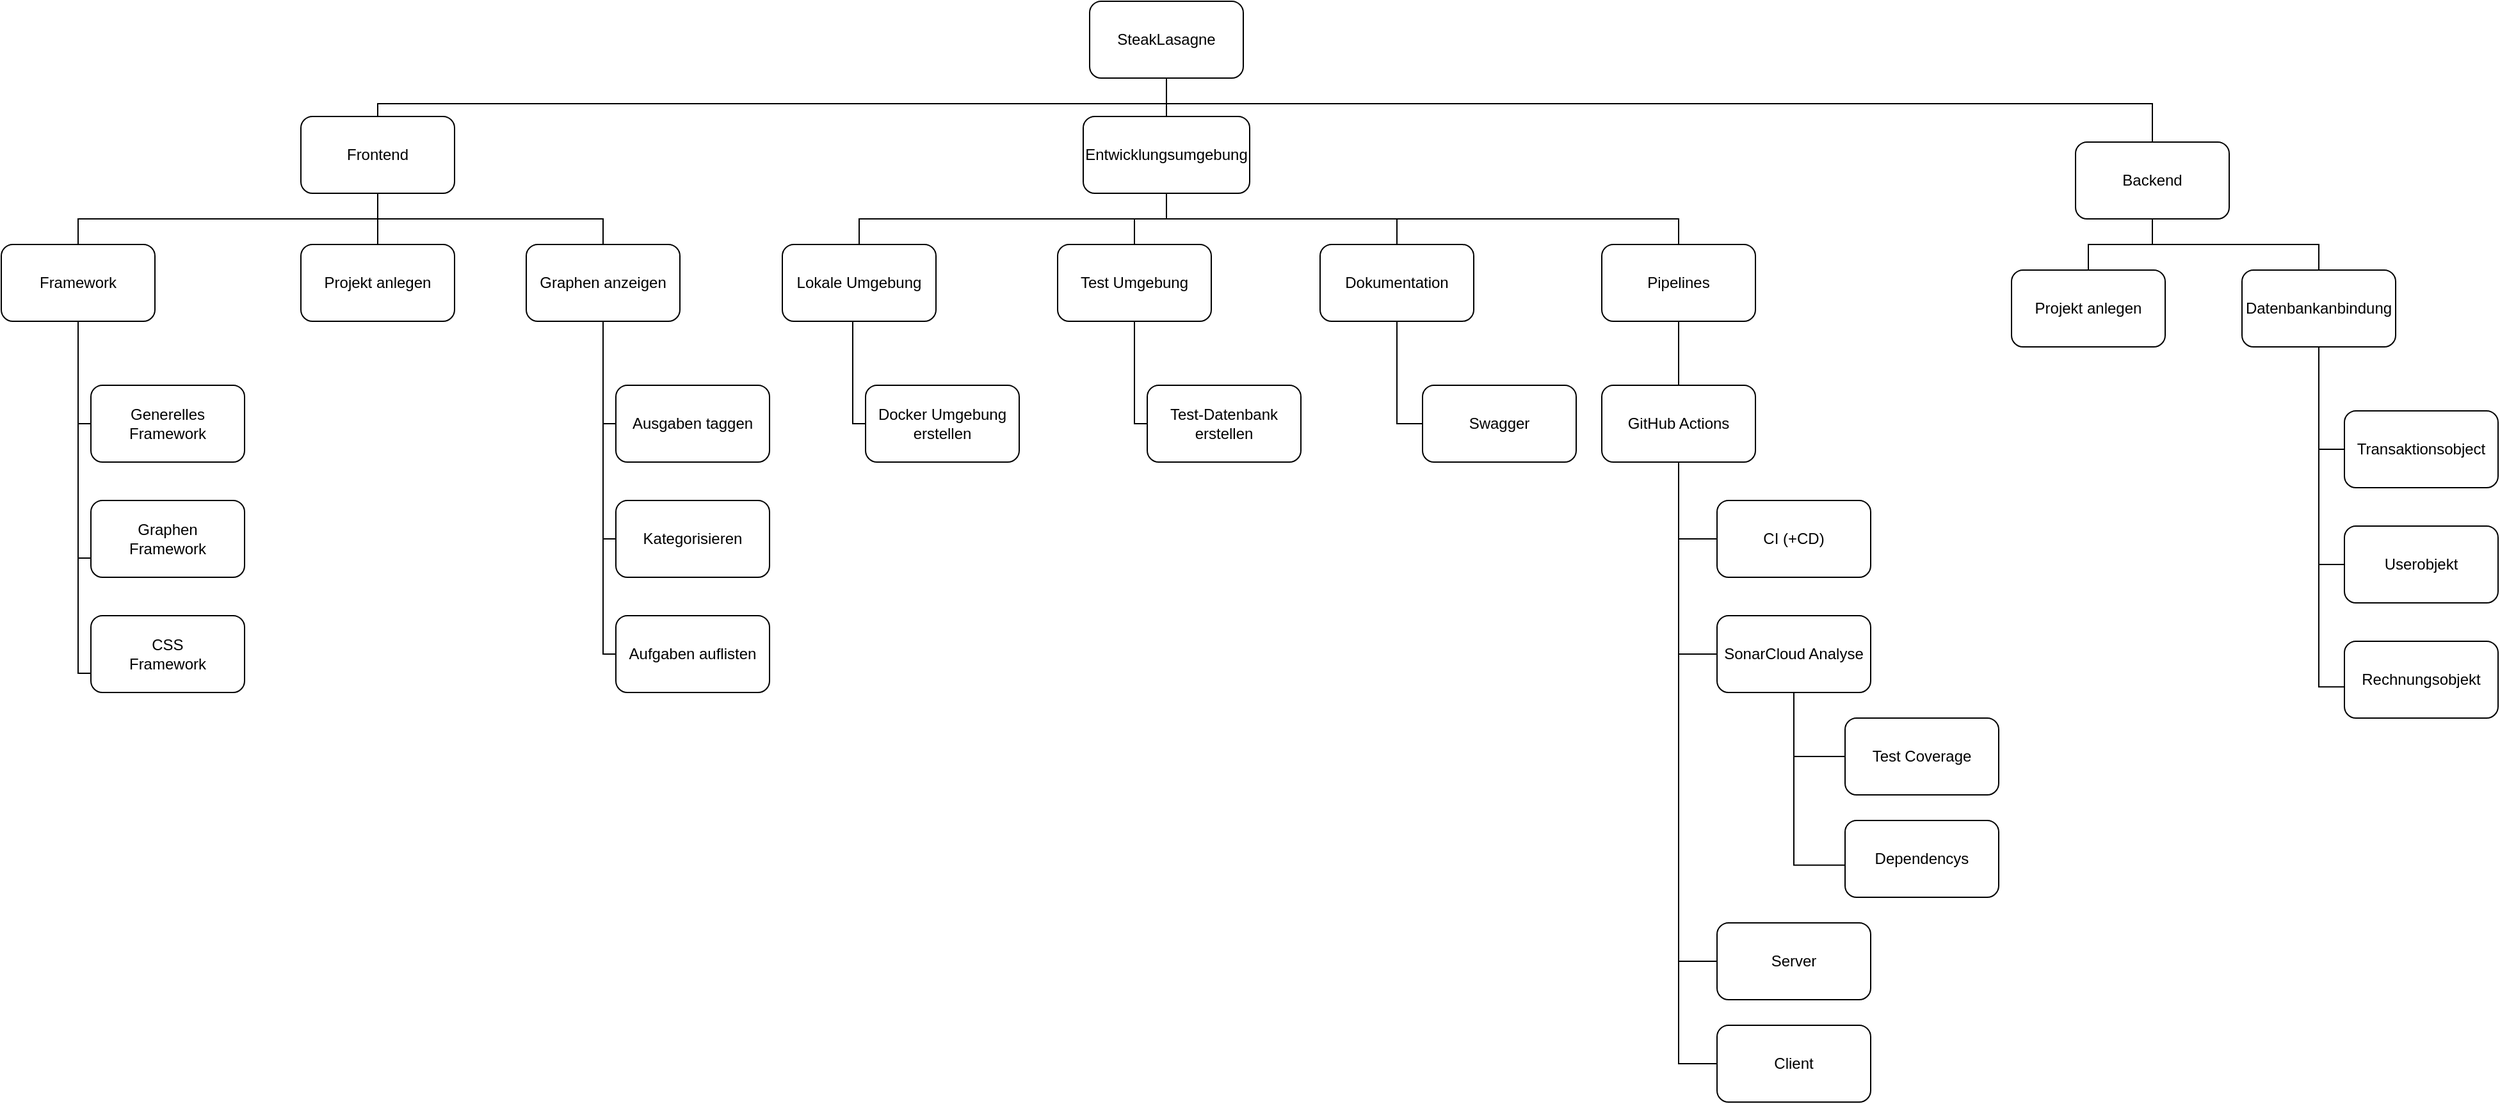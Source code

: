 <mxfile version="17.2.4" type="device"><diagram id="SemG2U98yj8WvCPkfZzr" name="Seite-1"><mxGraphModel dx="1016" dy="704" grid="1" gridSize="10" guides="1" tooltips="1" connect="1" arrows="1" fold="1" page="1" pageScale="1" pageWidth="3300" pageHeight="4681" math="0" shadow="0"><root><mxCell id="0"/><mxCell id="1" parent="0"/><mxCell id="xiHRsUx3GO18J1FnhH-D-4" style="edgeStyle=orthogonalEdgeStyle;rounded=0;orthogonalLoop=1;jettySize=auto;html=1;endArrow=none;endFill=0;entryX=0.5;entryY=0;entryDx=0;entryDy=0;" edge="1" parent="1" source="xiHRsUx3GO18J1FnhH-D-1" target="xiHRsUx3GO18J1FnhH-D-3"><mxGeometry relative="1" as="geometry"><Array as="points"><mxPoint x="1640" y="130"/><mxPoint x="2410" y="130"/></Array></mxGeometry></mxCell><mxCell id="xiHRsUx3GO18J1FnhH-D-5" style="edgeStyle=orthogonalEdgeStyle;rounded=0;orthogonalLoop=1;jettySize=auto;html=1;entryX=0.5;entryY=0;entryDx=0;entryDy=0;endArrow=none;endFill=0;" edge="1" parent="1" source="xiHRsUx3GO18J1FnhH-D-1" target="xiHRsUx3GO18J1FnhH-D-2"><mxGeometry relative="1" as="geometry"><Array as="points"><mxPoint x="1640" y="130"/><mxPoint x="1024" y="130"/></Array></mxGeometry></mxCell><mxCell id="xiHRsUx3GO18J1FnhH-D-16" value="" style="edgeStyle=orthogonalEdgeStyle;rounded=0;orthogonalLoop=1;jettySize=auto;html=1;endArrow=none;endFill=0;" edge="1" parent="1" source="xiHRsUx3GO18J1FnhH-D-1" target="xiHRsUx3GO18J1FnhH-D-15"><mxGeometry relative="1" as="geometry"/></mxCell><mxCell id="xiHRsUx3GO18J1FnhH-D-1" value="SteakLasagne&lt;br&gt;" style="rounded=1;whiteSpace=wrap;html=1;fillColor=none;" vertex="1" parent="1"><mxGeometry x="1580" y="50" width="120" height="60" as="geometry"/></mxCell><mxCell id="xiHRsUx3GO18J1FnhH-D-13" style="edgeStyle=orthogonalEdgeStyle;rounded=0;orthogonalLoop=1;jettySize=auto;html=1;entryX=0.5;entryY=0;entryDx=0;entryDy=0;endArrow=none;endFill=0;" edge="1" parent="1" source="xiHRsUx3GO18J1FnhH-D-2" target="xiHRsUx3GO18J1FnhH-D-6"><mxGeometry relative="1" as="geometry"><Array as="points"><mxPoint x="1024" y="220"/><mxPoint x="790" y="220"/></Array></mxGeometry></mxCell><mxCell id="xiHRsUx3GO18J1FnhH-D-28" value="" style="edgeStyle=orthogonalEdgeStyle;rounded=0;orthogonalLoop=1;jettySize=auto;html=1;endArrow=none;endFill=0;" edge="1" parent="1" source="xiHRsUx3GO18J1FnhH-D-2" target="xiHRsUx3GO18J1FnhH-D-27"><mxGeometry relative="1" as="geometry"/></mxCell><mxCell id="xiHRsUx3GO18J1FnhH-D-44" value="" style="edgeStyle=orthogonalEdgeStyle;rounded=0;orthogonalLoop=1;jettySize=auto;html=1;endArrow=none;endFill=0;" edge="1" parent="1" source="xiHRsUx3GO18J1FnhH-D-2" target="xiHRsUx3GO18J1FnhH-D-43"><mxGeometry relative="1" as="geometry"><Array as="points"><mxPoint x="1024" y="220"/><mxPoint x="1200" y="220"/></Array></mxGeometry></mxCell><mxCell id="xiHRsUx3GO18J1FnhH-D-2" value="Frontend&lt;br&gt;" style="rounded=1;whiteSpace=wrap;html=1;fillColor=none;" vertex="1" parent="1"><mxGeometry x="964" y="140" width="120" height="60" as="geometry"/></mxCell><mxCell id="xiHRsUx3GO18J1FnhH-D-26" value="" style="edgeStyle=orthogonalEdgeStyle;rounded=0;orthogonalLoop=1;jettySize=auto;html=1;endArrow=none;endFill=0;entryX=0.5;entryY=0;entryDx=0;entryDy=0;" edge="1" parent="1" source="xiHRsUx3GO18J1FnhH-D-3" target="xiHRsUx3GO18J1FnhH-D-25"><mxGeometry relative="1" as="geometry"><Array as="points"><mxPoint x="2410" y="240"/><mxPoint x="2540" y="240"/></Array></mxGeometry></mxCell><mxCell id="xiHRsUx3GO18J1FnhH-D-30" value="" style="edgeStyle=orthogonalEdgeStyle;rounded=0;orthogonalLoop=1;jettySize=auto;html=1;endArrow=none;endFill=0;" edge="1" parent="1" source="xiHRsUx3GO18J1FnhH-D-3" target="xiHRsUx3GO18J1FnhH-D-29"><mxGeometry relative="1" as="geometry"/></mxCell><mxCell id="xiHRsUx3GO18J1FnhH-D-3" value="Backend&lt;br&gt;" style="rounded=1;whiteSpace=wrap;html=1;fillColor=none;" vertex="1" parent="1"><mxGeometry x="2350" y="160" width="120" height="60" as="geometry"/></mxCell><mxCell id="xiHRsUx3GO18J1FnhH-D-8" value="" style="edgeStyle=orthogonalEdgeStyle;rounded=0;orthogonalLoop=1;jettySize=auto;html=1;endArrow=none;endFill=0;" edge="1" parent="1" source="xiHRsUx3GO18J1FnhH-D-6" target="xiHRsUx3GO18J1FnhH-D-7"><mxGeometry relative="1" as="geometry"><Array as="points"><mxPoint x="790" y="380"/></Array></mxGeometry></mxCell><mxCell id="xiHRsUx3GO18J1FnhH-D-11" style="edgeStyle=orthogonalEdgeStyle;rounded=0;orthogonalLoop=1;jettySize=auto;html=1;entryX=0;entryY=0.75;entryDx=0;entryDy=0;endArrow=none;endFill=0;" edge="1" parent="1" source="xiHRsUx3GO18J1FnhH-D-6" target="xiHRsUx3GO18J1FnhH-D-9"><mxGeometry relative="1" as="geometry"><Array as="points"><mxPoint x="790" y="485"/></Array></mxGeometry></mxCell><mxCell id="xiHRsUx3GO18J1FnhH-D-12" style="edgeStyle=orthogonalEdgeStyle;rounded=0;orthogonalLoop=1;jettySize=auto;html=1;entryX=0;entryY=0.75;entryDx=0;entryDy=0;endArrow=none;endFill=0;" edge="1" parent="1" source="xiHRsUx3GO18J1FnhH-D-6" target="xiHRsUx3GO18J1FnhH-D-10"><mxGeometry relative="1" as="geometry"><Array as="points"><mxPoint x="790" y="575"/></Array></mxGeometry></mxCell><mxCell id="xiHRsUx3GO18J1FnhH-D-6" value="Framework" style="rounded=1;whiteSpace=wrap;html=1;fillColor=none;" vertex="1" parent="1"><mxGeometry x="730" y="240" width="120" height="60" as="geometry"/></mxCell><mxCell id="xiHRsUx3GO18J1FnhH-D-7" value="Generelles Framework" style="whiteSpace=wrap;html=1;fillColor=none;rounded=1;" vertex="1" parent="1"><mxGeometry x="800" y="350" width="120" height="60" as="geometry"/></mxCell><mxCell id="xiHRsUx3GO18J1FnhH-D-9" value="Graphen&lt;br&gt;Framework" style="whiteSpace=wrap;html=1;fillColor=none;rounded=1;" vertex="1" parent="1"><mxGeometry x="800" y="440" width="120" height="60" as="geometry"/></mxCell><mxCell id="xiHRsUx3GO18J1FnhH-D-10" value="CSS&lt;br&gt;Framework" style="whiteSpace=wrap;html=1;fillColor=none;rounded=1;" vertex="1" parent="1"><mxGeometry x="800" y="530" width="120" height="60" as="geometry"/></mxCell><mxCell id="xiHRsUx3GO18J1FnhH-D-18" value="" style="edgeStyle=orthogonalEdgeStyle;rounded=0;orthogonalLoop=1;jettySize=auto;html=1;endArrow=none;endFill=0;" edge="1" parent="1" source="xiHRsUx3GO18J1FnhH-D-15" target="xiHRsUx3GO18J1FnhH-D-17"><mxGeometry relative="1" as="geometry"><Array as="points"><mxPoint x="1640" y="220"/><mxPoint x="1400" y="220"/></Array></mxGeometry></mxCell><mxCell id="xiHRsUx3GO18J1FnhH-D-20" style="edgeStyle=orthogonalEdgeStyle;rounded=0;orthogonalLoop=1;jettySize=auto;html=1;entryX=0.5;entryY=0;entryDx=0;entryDy=0;endArrow=none;endFill=0;" edge="1" parent="1" source="xiHRsUx3GO18J1FnhH-D-15" target="xiHRsUx3GO18J1FnhH-D-19"><mxGeometry relative="1" as="geometry"/></mxCell><mxCell id="xiHRsUx3GO18J1FnhH-D-32" value="" style="edgeStyle=orthogonalEdgeStyle;rounded=0;orthogonalLoop=1;jettySize=auto;html=1;endArrow=none;endFill=0;" edge="1" parent="1" source="xiHRsUx3GO18J1FnhH-D-15" target="xiHRsUx3GO18J1FnhH-D-31"><mxGeometry relative="1" as="geometry"><Array as="points"><mxPoint x="1640" y="220"/><mxPoint x="1820" y="220"/></Array></mxGeometry></mxCell><mxCell id="xiHRsUx3GO18J1FnhH-D-52" style="edgeStyle=orthogonalEdgeStyle;rounded=0;orthogonalLoop=1;jettySize=auto;html=1;endArrow=none;endFill=0;" edge="1" parent="1" source="xiHRsUx3GO18J1FnhH-D-15" target="xiHRsUx3GO18J1FnhH-D-51"><mxGeometry relative="1" as="geometry"><Array as="points"><mxPoint x="1640" y="220"/><mxPoint x="2040" y="220"/></Array></mxGeometry></mxCell><mxCell id="xiHRsUx3GO18J1FnhH-D-15" value="Entwicklungsumgebung" style="whiteSpace=wrap;html=1;fillColor=none;rounded=1;" vertex="1" parent="1"><mxGeometry x="1575" y="140" width="130" height="60" as="geometry"/></mxCell><mxCell id="xiHRsUx3GO18J1FnhH-D-22" value="" style="edgeStyle=orthogonalEdgeStyle;rounded=0;orthogonalLoop=1;jettySize=auto;html=1;endArrow=none;endFill=0;entryX=0;entryY=0.5;entryDx=0;entryDy=0;" edge="1" parent="1" source="xiHRsUx3GO18J1FnhH-D-17" target="xiHRsUx3GO18J1FnhH-D-21"><mxGeometry relative="1" as="geometry"><Array as="points"><mxPoint x="1395" y="380"/></Array></mxGeometry></mxCell><mxCell id="xiHRsUx3GO18J1FnhH-D-17" value="Lokale Umgebung" style="whiteSpace=wrap;html=1;fillColor=none;rounded=1;" vertex="1" parent="1"><mxGeometry x="1340" y="240" width="120" height="60" as="geometry"/></mxCell><mxCell id="xiHRsUx3GO18J1FnhH-D-24" value="" style="edgeStyle=orthogonalEdgeStyle;rounded=0;orthogonalLoop=1;jettySize=auto;html=1;endArrow=none;endFill=0;entryX=0;entryY=0.5;entryDx=0;entryDy=0;" edge="1" parent="1" source="xiHRsUx3GO18J1FnhH-D-19" target="xiHRsUx3GO18J1FnhH-D-23"><mxGeometry relative="1" as="geometry"><Array as="points"><mxPoint x="1615" y="380"/></Array></mxGeometry></mxCell><mxCell id="xiHRsUx3GO18J1FnhH-D-19" value="Test Umgebung" style="whiteSpace=wrap;html=1;fillColor=none;rounded=1;" vertex="1" parent="1"><mxGeometry x="1555" y="240" width="120" height="60" as="geometry"/></mxCell><mxCell id="xiHRsUx3GO18J1FnhH-D-21" value="Docker Umgebung&lt;br&gt;erstellen" style="whiteSpace=wrap;html=1;fillColor=none;rounded=1;" vertex="1" parent="1"><mxGeometry x="1405" y="350" width="120" height="60" as="geometry"/></mxCell><mxCell id="xiHRsUx3GO18J1FnhH-D-23" value="Test-Datenbank&lt;br&gt;erstellen" style="whiteSpace=wrap;html=1;fillColor=none;rounded=1;" vertex="1" parent="1"><mxGeometry x="1625" y="350" width="120" height="60" as="geometry"/></mxCell><mxCell id="xiHRsUx3GO18J1FnhH-D-38" value="" style="edgeStyle=orthogonalEdgeStyle;rounded=0;orthogonalLoop=1;jettySize=auto;html=1;endArrow=none;endFill=0;entryX=0;entryY=0.5;entryDx=0;entryDy=0;" edge="1" parent="1" source="xiHRsUx3GO18J1FnhH-D-25" target="xiHRsUx3GO18J1FnhH-D-37"><mxGeometry relative="1" as="geometry"/></mxCell><mxCell id="xiHRsUx3GO18J1FnhH-D-40" value="" style="edgeStyle=orthogonalEdgeStyle;rounded=0;orthogonalLoop=1;jettySize=auto;html=1;endArrow=none;endFill=0;" edge="1" parent="1" source="xiHRsUx3GO18J1FnhH-D-25" target="xiHRsUx3GO18J1FnhH-D-39"><mxGeometry relative="1" as="geometry"><Array as="points"><mxPoint x="2540" y="490"/></Array></mxGeometry></mxCell><mxCell id="xiHRsUx3GO18J1FnhH-D-42" style="edgeStyle=orthogonalEdgeStyle;rounded=0;orthogonalLoop=1;jettySize=auto;html=1;entryX=0.003;entryY=0.594;entryDx=0;entryDy=0;entryPerimeter=0;endArrow=none;endFill=0;" edge="1" parent="1" source="xiHRsUx3GO18J1FnhH-D-25" target="xiHRsUx3GO18J1FnhH-D-41"><mxGeometry relative="1" as="geometry"/></mxCell><mxCell id="xiHRsUx3GO18J1FnhH-D-25" value="Datenbankanbindung" style="whiteSpace=wrap;html=1;fillColor=none;rounded=1;" vertex="1" parent="1"><mxGeometry x="2480" y="260" width="120" height="60" as="geometry"/></mxCell><mxCell id="xiHRsUx3GO18J1FnhH-D-27" value="Projekt anlegen" style="whiteSpace=wrap;html=1;fillColor=none;rounded=1;" vertex="1" parent="1"><mxGeometry x="964" y="240" width="120" height="60" as="geometry"/></mxCell><mxCell id="xiHRsUx3GO18J1FnhH-D-29" value="Projekt anlegen" style="whiteSpace=wrap;html=1;fillColor=none;rounded=1;" vertex="1" parent="1"><mxGeometry x="2300" y="260" width="120" height="60" as="geometry"/></mxCell><mxCell id="xiHRsUx3GO18J1FnhH-D-36" style="edgeStyle=orthogonalEdgeStyle;rounded=0;orthogonalLoop=1;jettySize=auto;html=1;entryX=0;entryY=0.5;entryDx=0;entryDy=0;endArrow=none;endFill=0;" edge="1" parent="1" source="xiHRsUx3GO18J1FnhH-D-31" target="xiHRsUx3GO18J1FnhH-D-33"><mxGeometry relative="1" as="geometry"/></mxCell><mxCell id="xiHRsUx3GO18J1FnhH-D-31" value="Dokumentation" style="whiteSpace=wrap;html=1;fillColor=none;rounded=1;" vertex="1" parent="1"><mxGeometry x="1760" y="240" width="120" height="60" as="geometry"/></mxCell><mxCell id="xiHRsUx3GO18J1FnhH-D-33" value="Swagger" style="whiteSpace=wrap;html=1;fillColor=none;rounded=1;" vertex="1" parent="1"><mxGeometry x="1840" y="350" width="120" height="60" as="geometry"/></mxCell><mxCell id="xiHRsUx3GO18J1FnhH-D-37" value="Transaktionsobject" style="whiteSpace=wrap;html=1;fillColor=none;rounded=1;" vertex="1" parent="1"><mxGeometry x="2560" y="370" width="120" height="60" as="geometry"/></mxCell><mxCell id="xiHRsUx3GO18J1FnhH-D-39" value="Userobjekt" style="whiteSpace=wrap;html=1;fillColor=none;rounded=1;" vertex="1" parent="1"><mxGeometry x="2560" y="460" width="120" height="60" as="geometry"/></mxCell><mxCell id="xiHRsUx3GO18J1FnhH-D-41" value="Rechnungsobjekt" style="whiteSpace=wrap;html=1;fillColor=none;rounded=1;" vertex="1" parent="1"><mxGeometry x="2560" y="550" width="120" height="60" as="geometry"/></mxCell><mxCell id="xiHRsUx3GO18J1FnhH-D-46" value="" style="edgeStyle=orthogonalEdgeStyle;rounded=0;orthogonalLoop=1;jettySize=auto;html=1;endArrow=none;endFill=0;entryX=0;entryY=0.5;entryDx=0;entryDy=0;" edge="1" parent="1" source="xiHRsUx3GO18J1FnhH-D-43" target="xiHRsUx3GO18J1FnhH-D-45"><mxGeometry relative="1" as="geometry"><Array as="points"><mxPoint x="1200" y="380"/></Array></mxGeometry></mxCell><mxCell id="xiHRsUx3GO18J1FnhH-D-49" style="edgeStyle=orthogonalEdgeStyle;rounded=0;orthogonalLoop=1;jettySize=auto;html=1;entryX=0;entryY=0.5;entryDx=0;entryDy=0;endArrow=none;endFill=0;" edge="1" parent="1" source="xiHRsUx3GO18J1FnhH-D-43" target="xiHRsUx3GO18J1FnhH-D-47"><mxGeometry relative="1" as="geometry"><Array as="points"><mxPoint x="1200" y="470"/></Array></mxGeometry></mxCell><mxCell id="xiHRsUx3GO18J1FnhH-D-50" style="edgeStyle=orthogonalEdgeStyle;rounded=0;orthogonalLoop=1;jettySize=auto;html=1;entryX=0;entryY=0.5;entryDx=0;entryDy=0;endArrow=none;endFill=0;" edge="1" parent="1" source="xiHRsUx3GO18J1FnhH-D-43" target="xiHRsUx3GO18J1FnhH-D-48"><mxGeometry relative="1" as="geometry"><Array as="points"><mxPoint x="1200" y="560"/></Array></mxGeometry></mxCell><mxCell id="xiHRsUx3GO18J1FnhH-D-43" value="Graphen anzeigen" style="whiteSpace=wrap;html=1;fillColor=none;rounded=1;" vertex="1" parent="1"><mxGeometry x="1140" y="240" width="120" height="60" as="geometry"/></mxCell><mxCell id="xiHRsUx3GO18J1FnhH-D-45" value="Ausgaben taggen" style="whiteSpace=wrap;html=1;fillColor=none;rounded=1;" vertex="1" parent="1"><mxGeometry x="1210" y="350" width="120" height="60" as="geometry"/></mxCell><mxCell id="xiHRsUx3GO18J1FnhH-D-47" value="Kategorisieren" style="whiteSpace=wrap;html=1;fillColor=none;rounded=1;" vertex="1" parent="1"><mxGeometry x="1210" y="440" width="120" height="60" as="geometry"/></mxCell><mxCell id="xiHRsUx3GO18J1FnhH-D-48" value="Aufgaben auflisten" style="whiteSpace=wrap;html=1;fillColor=none;rounded=1;" vertex="1" parent="1"><mxGeometry x="1210" y="530" width="120" height="60" as="geometry"/></mxCell><mxCell id="xiHRsUx3GO18J1FnhH-D-54" value="" style="edgeStyle=orthogonalEdgeStyle;rounded=0;orthogonalLoop=1;jettySize=auto;html=1;endArrow=none;endFill=0;" edge="1" parent="1" source="xiHRsUx3GO18J1FnhH-D-51" target="xiHRsUx3GO18J1FnhH-D-53"><mxGeometry relative="1" as="geometry"/></mxCell><mxCell id="xiHRsUx3GO18J1FnhH-D-51" value="Pipelines" style="whiteSpace=wrap;html=1;fillColor=none;rounded=1;" vertex="1" parent="1"><mxGeometry x="1980" y="240" width="120" height="60" as="geometry"/></mxCell><mxCell id="xiHRsUx3GO18J1FnhH-D-58" value="" style="edgeStyle=orthogonalEdgeStyle;rounded=0;orthogonalLoop=1;jettySize=auto;html=1;endArrow=none;endFill=0;entryX=0;entryY=0.5;entryDx=0;entryDy=0;" edge="1" parent="1" source="xiHRsUx3GO18J1FnhH-D-53" target="xiHRsUx3GO18J1FnhH-D-57"><mxGeometry relative="1" as="geometry"/></mxCell><mxCell id="xiHRsUx3GO18J1FnhH-D-60" style="edgeStyle=orthogonalEdgeStyle;rounded=0;orthogonalLoop=1;jettySize=auto;html=1;entryX=0;entryY=0.5;entryDx=0;entryDy=0;endArrow=none;endFill=0;" edge="1" parent="1" source="xiHRsUx3GO18J1FnhH-D-53" target="xiHRsUx3GO18J1FnhH-D-59"><mxGeometry relative="1" as="geometry"/></mxCell><mxCell id="xiHRsUx3GO18J1FnhH-D-66" value="" style="edgeStyle=orthogonalEdgeStyle;rounded=0;orthogonalLoop=1;jettySize=auto;html=1;endArrow=none;endFill=0;" edge="1" parent="1" source="xiHRsUx3GO18J1FnhH-D-53" target="xiHRsUx3GO18J1FnhH-D-65"><mxGeometry relative="1" as="geometry"><Array as="points"><mxPoint x="2040" y="800"/></Array></mxGeometry></mxCell><mxCell id="xiHRsUx3GO18J1FnhH-D-53" value="GitHub Actions" style="whiteSpace=wrap;html=1;fillColor=none;rounded=1;" vertex="1" parent="1"><mxGeometry x="1980" y="350" width="120" height="60" as="geometry"/></mxCell><mxCell id="xiHRsUx3GO18J1FnhH-D-57" value="CI (+CD)" style="whiteSpace=wrap;html=1;fillColor=none;rounded=1;" vertex="1" parent="1"><mxGeometry x="2070" y="440" width="120" height="60" as="geometry"/></mxCell><mxCell id="xiHRsUx3GO18J1FnhH-D-62" value="" style="edgeStyle=orthogonalEdgeStyle;rounded=0;orthogonalLoop=1;jettySize=auto;html=1;endArrow=none;endFill=0;entryX=0;entryY=0.5;entryDx=0;entryDy=0;" edge="1" parent="1" source="xiHRsUx3GO18J1FnhH-D-59" target="xiHRsUx3GO18J1FnhH-D-61"><mxGeometry relative="1" as="geometry"/></mxCell><mxCell id="xiHRsUx3GO18J1FnhH-D-64" style="edgeStyle=orthogonalEdgeStyle;rounded=0;orthogonalLoop=1;jettySize=auto;html=1;entryX=-0.002;entryY=0.581;entryDx=0;entryDy=0;entryPerimeter=0;endArrow=none;endFill=0;" edge="1" parent="1" source="xiHRsUx3GO18J1FnhH-D-59" target="xiHRsUx3GO18J1FnhH-D-63"><mxGeometry relative="1" as="geometry"/></mxCell><mxCell id="xiHRsUx3GO18J1FnhH-D-59" value="SonarCloud Analyse" style="whiteSpace=wrap;html=1;fillColor=none;rounded=1;" vertex="1" parent="1"><mxGeometry x="2070" y="530" width="120" height="60" as="geometry"/></mxCell><mxCell id="xiHRsUx3GO18J1FnhH-D-61" value="Test Coverage" style="whiteSpace=wrap;html=1;fillColor=none;rounded=1;" vertex="1" parent="1"><mxGeometry x="2170" y="610" width="120" height="60" as="geometry"/></mxCell><mxCell id="xiHRsUx3GO18J1FnhH-D-63" value="Dependencys" style="whiteSpace=wrap;html=1;fillColor=none;rounded=1;" vertex="1" parent="1"><mxGeometry x="2170" y="690" width="120" height="60" as="geometry"/></mxCell><mxCell id="xiHRsUx3GO18J1FnhH-D-65" value="Server" style="whiteSpace=wrap;html=1;fillColor=none;rounded=1;" vertex="1" parent="1"><mxGeometry x="2070" y="770" width="120" height="60" as="geometry"/></mxCell><mxCell id="xiHRsUx3GO18J1FnhH-D-68" style="edgeStyle=orthogonalEdgeStyle;rounded=0;orthogonalLoop=1;jettySize=auto;html=1;entryX=0.5;entryY=1;entryDx=0;entryDy=0;endArrow=none;endFill=0;" edge="1" parent="1" source="xiHRsUx3GO18J1FnhH-D-67" target="xiHRsUx3GO18J1FnhH-D-53"><mxGeometry relative="1" as="geometry"><Array as="points"><mxPoint x="2040" y="880"/></Array></mxGeometry></mxCell><mxCell id="xiHRsUx3GO18J1FnhH-D-67" value="Client" style="whiteSpace=wrap;html=1;fillColor=none;rounded=1;" vertex="1" parent="1"><mxGeometry x="2070" y="850" width="120" height="60" as="geometry"/></mxCell></root></mxGraphModel></diagram></mxfile>